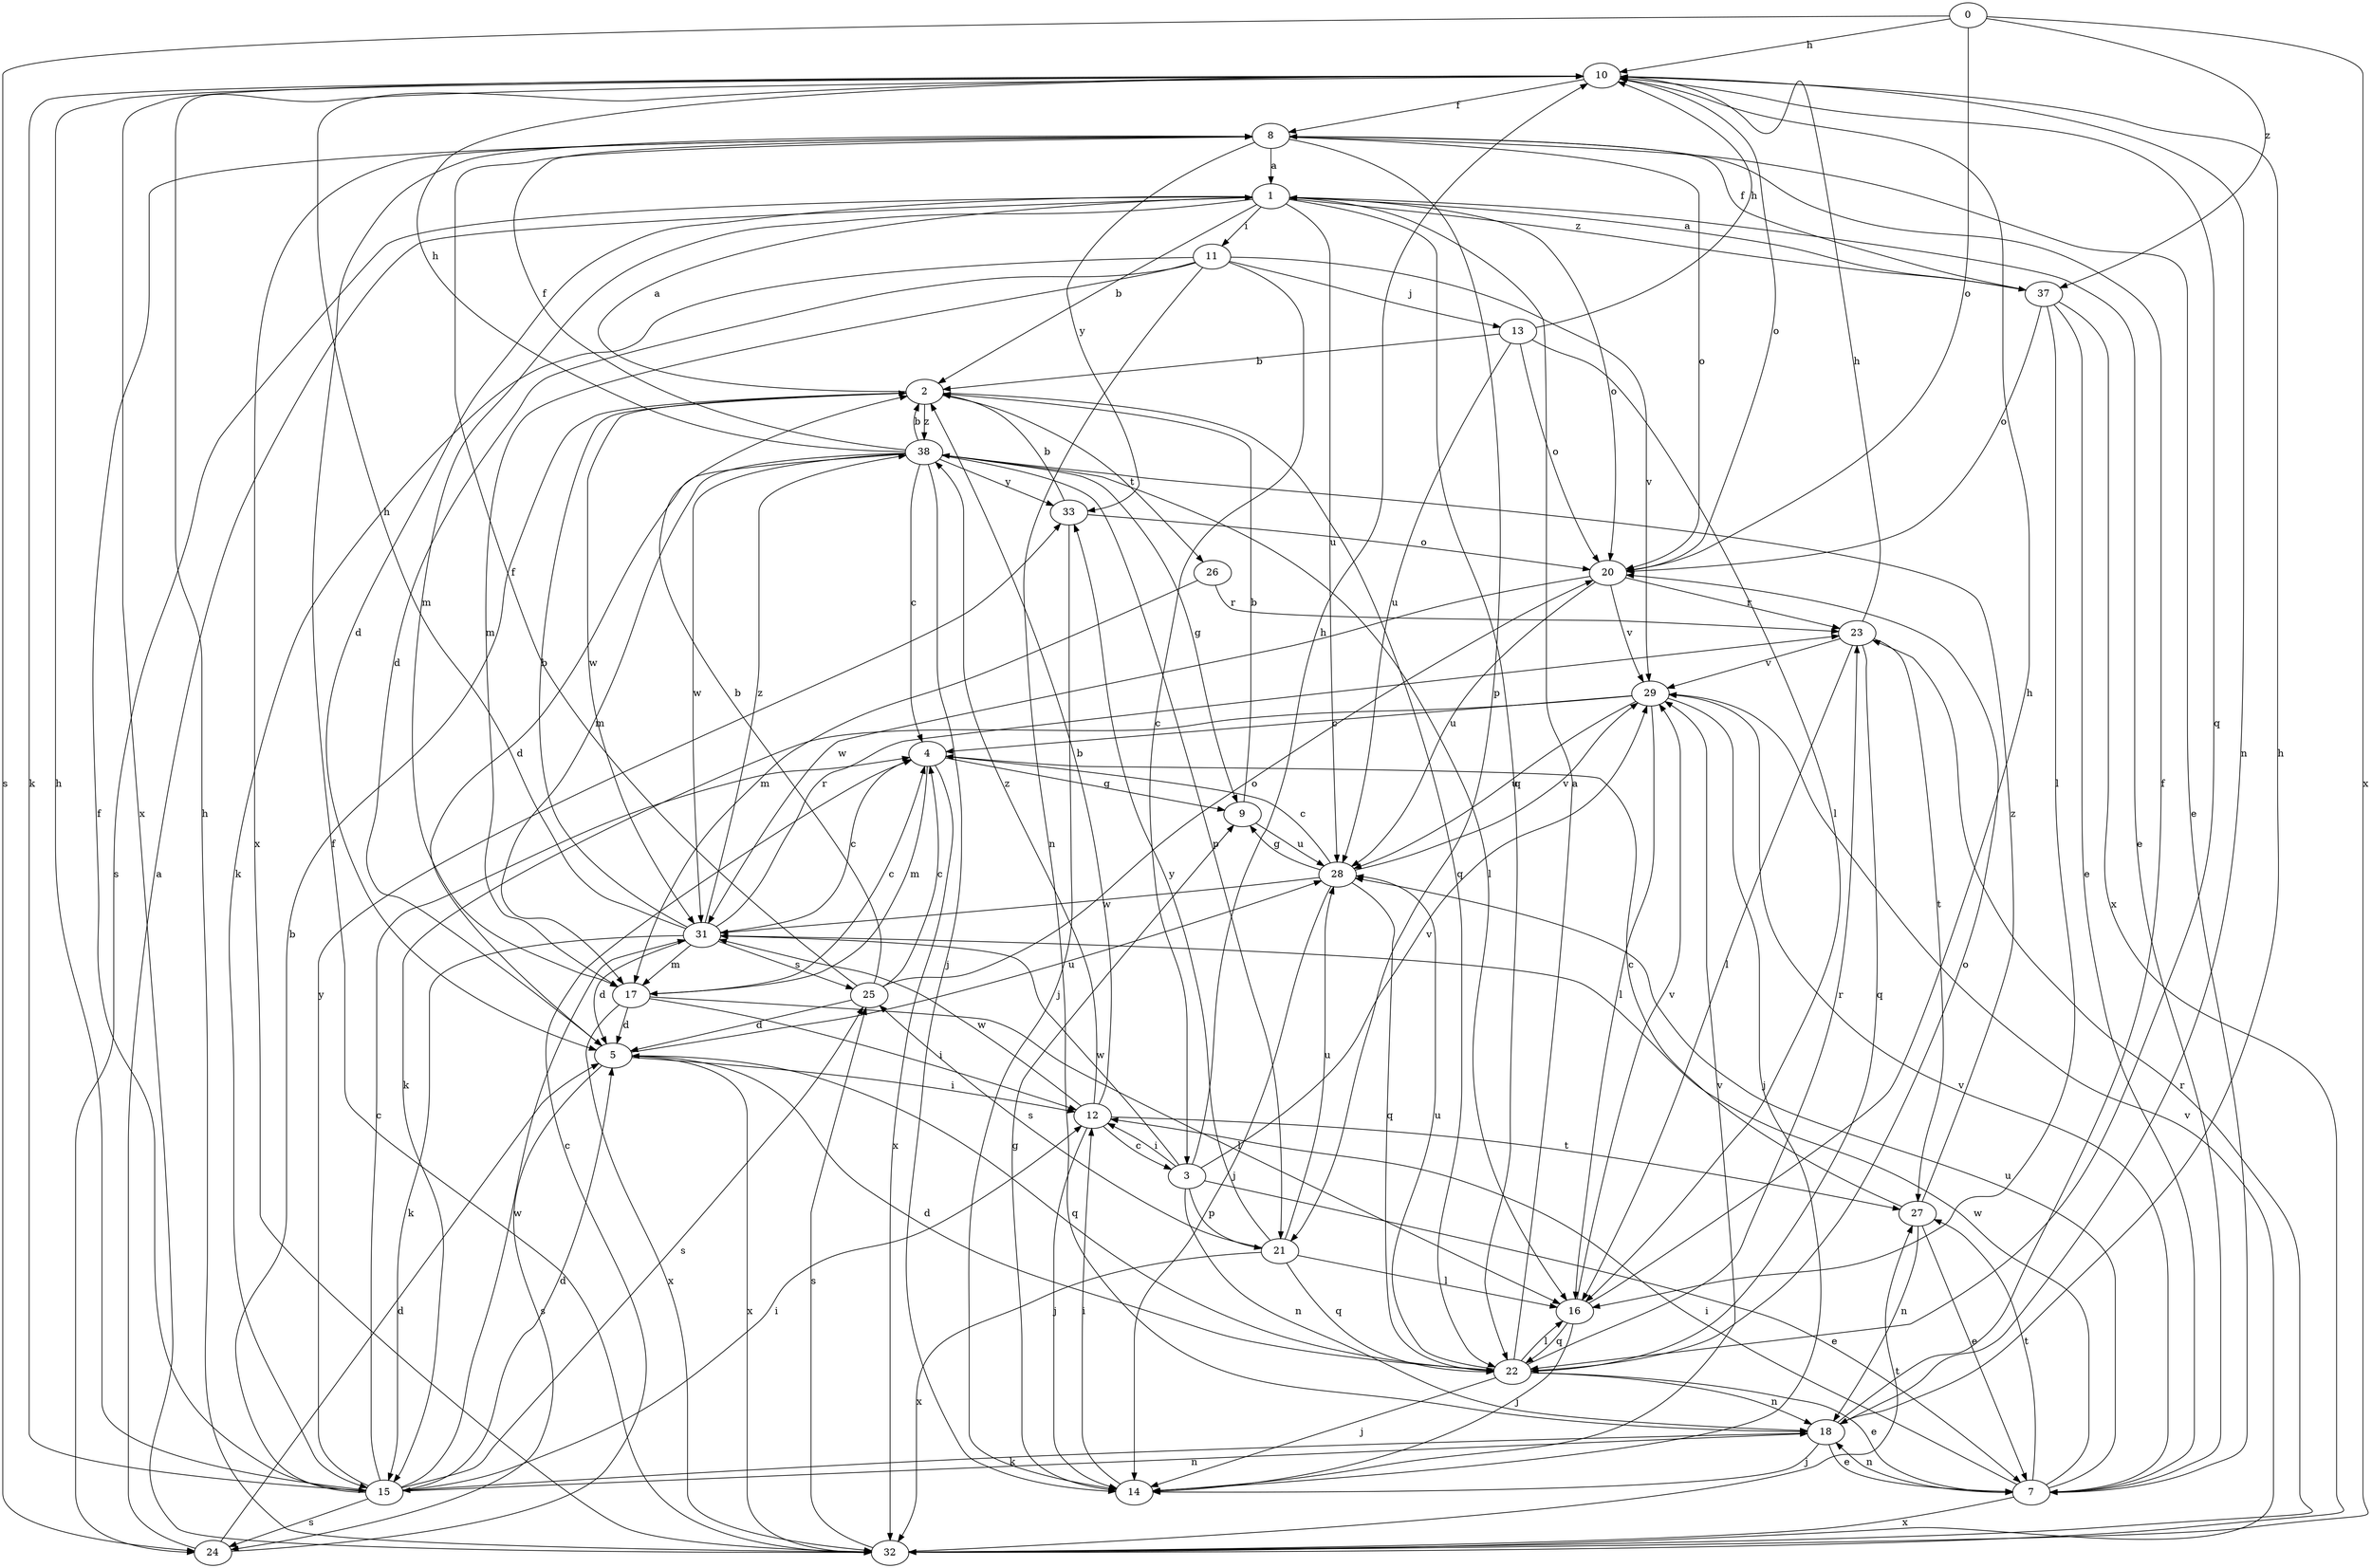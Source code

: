strict digraph  {
0;
1;
2;
3;
4;
5;
7;
8;
9;
10;
11;
12;
13;
14;
15;
16;
17;
18;
20;
21;
22;
23;
24;
25;
26;
27;
28;
29;
31;
32;
33;
37;
38;
0 -> 10  [label=h];
0 -> 20  [label=o];
0 -> 24  [label=s];
0 -> 32  [label=x];
0 -> 37  [label=z];
1 -> 2  [label=b];
1 -> 5  [label=d];
1 -> 7  [label=e];
1 -> 11  [label=i];
1 -> 17  [label=m];
1 -> 20  [label=o];
1 -> 22  [label=q];
1 -> 24  [label=s];
1 -> 28  [label=u];
1 -> 37  [label=z];
2 -> 1  [label=a];
2 -> 22  [label=q];
2 -> 26  [label=t];
2 -> 31  [label=w];
2 -> 38  [label=z];
3 -> 7  [label=e];
3 -> 10  [label=h];
3 -> 12  [label=i];
3 -> 18  [label=n];
3 -> 21  [label=p];
3 -> 29  [label=v];
3 -> 31  [label=w];
4 -> 9  [label=g];
4 -> 17  [label=m];
4 -> 32  [label=x];
5 -> 12  [label=i];
5 -> 22  [label=q];
5 -> 24  [label=s];
5 -> 28  [label=u];
5 -> 32  [label=x];
7 -> 12  [label=i];
7 -> 18  [label=n];
7 -> 27  [label=t];
7 -> 28  [label=u];
7 -> 29  [label=v];
7 -> 31  [label=w];
7 -> 32  [label=x];
8 -> 1  [label=a];
8 -> 7  [label=e];
8 -> 20  [label=o];
8 -> 21  [label=p];
8 -> 32  [label=x];
8 -> 33  [label=y];
9 -> 2  [label=b];
9 -> 28  [label=u];
10 -> 8  [label=f];
10 -> 15  [label=k];
10 -> 18  [label=n];
10 -> 20  [label=o];
10 -> 22  [label=q];
10 -> 32  [label=x];
11 -> 3  [label=c];
11 -> 5  [label=d];
11 -> 13  [label=j];
11 -> 15  [label=k];
11 -> 17  [label=m];
11 -> 18  [label=n];
11 -> 29  [label=v];
12 -> 2  [label=b];
12 -> 3  [label=c];
12 -> 14  [label=j];
12 -> 27  [label=t];
12 -> 31  [label=w];
12 -> 38  [label=z];
13 -> 2  [label=b];
13 -> 10  [label=h];
13 -> 16  [label=l];
13 -> 20  [label=o];
13 -> 28  [label=u];
14 -> 9  [label=g];
14 -> 12  [label=i];
14 -> 29  [label=v];
15 -> 2  [label=b];
15 -> 4  [label=c];
15 -> 5  [label=d];
15 -> 8  [label=f];
15 -> 10  [label=h];
15 -> 12  [label=i];
15 -> 18  [label=n];
15 -> 24  [label=s];
15 -> 25  [label=s];
15 -> 31  [label=w];
15 -> 33  [label=y];
16 -> 10  [label=h];
16 -> 14  [label=j];
16 -> 22  [label=q];
16 -> 29  [label=v];
17 -> 4  [label=c];
17 -> 5  [label=d];
17 -> 12  [label=i];
17 -> 16  [label=l];
17 -> 32  [label=x];
18 -> 7  [label=e];
18 -> 8  [label=f];
18 -> 10  [label=h];
18 -> 14  [label=j];
18 -> 15  [label=k];
20 -> 23  [label=r];
20 -> 28  [label=u];
20 -> 29  [label=v];
20 -> 31  [label=w];
21 -> 16  [label=l];
21 -> 22  [label=q];
21 -> 25  [label=s];
21 -> 28  [label=u];
21 -> 32  [label=x];
21 -> 33  [label=y];
22 -> 1  [label=a];
22 -> 5  [label=d];
22 -> 7  [label=e];
22 -> 14  [label=j];
22 -> 16  [label=l];
22 -> 18  [label=n];
22 -> 20  [label=o];
22 -> 23  [label=r];
22 -> 28  [label=u];
23 -> 10  [label=h];
23 -> 16  [label=l];
23 -> 22  [label=q];
23 -> 27  [label=t];
23 -> 29  [label=v];
24 -> 1  [label=a];
24 -> 4  [label=c];
24 -> 5  [label=d];
25 -> 2  [label=b];
25 -> 4  [label=c];
25 -> 5  [label=d];
25 -> 8  [label=f];
25 -> 20  [label=o];
26 -> 17  [label=m];
26 -> 23  [label=r];
27 -> 4  [label=c];
27 -> 7  [label=e];
27 -> 18  [label=n];
27 -> 38  [label=z];
28 -> 4  [label=c];
28 -> 9  [label=g];
28 -> 14  [label=j];
28 -> 22  [label=q];
28 -> 29  [label=v];
28 -> 31  [label=w];
29 -> 4  [label=c];
29 -> 14  [label=j];
29 -> 15  [label=k];
29 -> 16  [label=l];
29 -> 28  [label=u];
31 -> 2  [label=b];
31 -> 4  [label=c];
31 -> 5  [label=d];
31 -> 10  [label=h];
31 -> 15  [label=k];
31 -> 17  [label=m];
31 -> 23  [label=r];
31 -> 25  [label=s];
31 -> 38  [label=z];
32 -> 8  [label=f];
32 -> 10  [label=h];
32 -> 23  [label=r];
32 -> 25  [label=s];
32 -> 27  [label=t];
32 -> 29  [label=v];
33 -> 2  [label=b];
33 -> 14  [label=j];
33 -> 20  [label=o];
37 -> 1  [label=a];
37 -> 7  [label=e];
37 -> 8  [label=f];
37 -> 16  [label=l];
37 -> 20  [label=o];
37 -> 32  [label=x];
38 -> 2  [label=b];
38 -> 4  [label=c];
38 -> 5  [label=d];
38 -> 8  [label=f];
38 -> 9  [label=g];
38 -> 10  [label=h];
38 -> 14  [label=j];
38 -> 16  [label=l];
38 -> 17  [label=m];
38 -> 21  [label=p];
38 -> 31  [label=w];
38 -> 33  [label=y];
}
